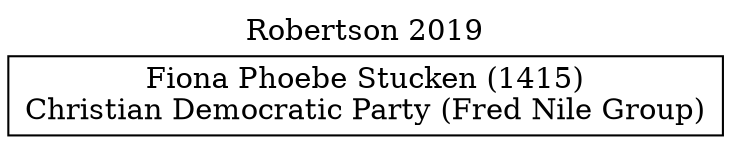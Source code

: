 // House preference flow
digraph "Fiona Phoebe Stucken (1415)_Robertson_2019" {
	graph [label="Robertson 2019" labelloc=t mclimit=10]
	node [shape=box]
	"Fiona Phoebe Stucken (1415)" [label="Fiona Phoebe Stucken (1415)
Christian Democratic Party (Fred Nile Group)"]
}
